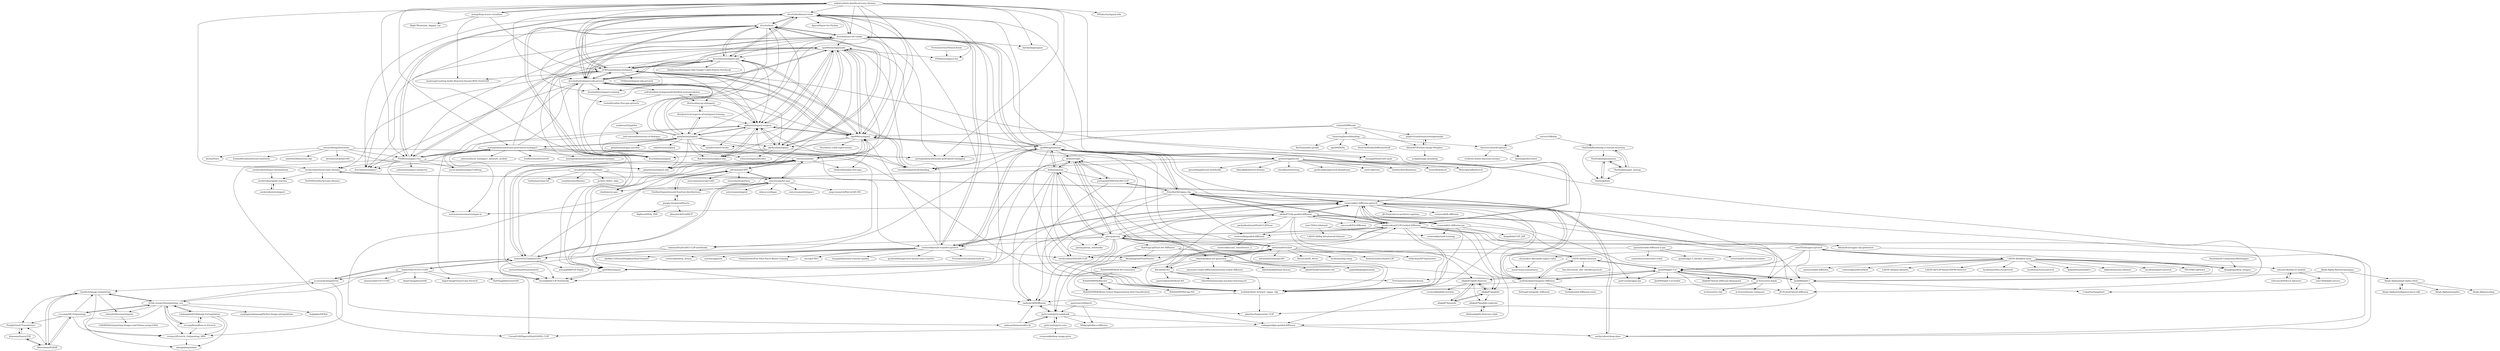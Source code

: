 digraph G {
"dvschultz/dataset-tools" -> "dvschultz/ai"
"dvschultz/dataset-tools" -> "dvschultz/ml-art-colabs"
"dvschultz/dataset-tools" -> "dvschultz/stylegan2-ada"
"dvschultz/dataset-tools" -> "JCBrouwer/maua-stylegan2"
"dvschultz/dataset-tools" -> "dvschultz/stylegan3"
"dvschultz/dataset-tools" -> "dvschultz/stylegan2"
"dvschultz/dataset-tools" -> "terrybroad/network-bending"
"dvschultz/dataset-tools" -> "dvschultz/stylegan2-ada-pytorch"
"dvschultz/dataset-tools" -> "PDillis/stylegan3-fun"
"dvschultz/dataset-tools" -> "skyflynil/stylegan2"
"dvschultz/dataset-tools" -> "eps696/stylegan2"
"dvschultz/dataset-tools" -> "Ajasra/Spout-for-Python" ["e"=1]
"dvschultz/dataset-tools" -> "PDillis/stylegan2-fun"
"dvschultz/dataset-tools" -> "levindabhi/CLIP-Notebooks"
"dvlab-research/outpainting_srn" -> "basilevh/image-outpainting"
"dvlab-research/outpainting_srn" -> "z-x-yang/NS-Outpainting"
"dvlab-research/outpainting_srn" -> "zcemycl/Pytorch_Outpainting_SRN"
"dvlab-research/outpainting_srn" -> "Liuhongzhi2018/Image-Extrapolation"
"dvlab-research/outpainting_srn" -> "recong/Boundless-in-Pytorch"
"dvlab-research/outpainting_srn" -> "nanjingxiaobawang/SieNet-Image-extrapolation"
"dvlab-research/outpainting_srn" -> "zhenglab/spiralnet"
"dvlab-research/outpainting_srn" -> "hughplay/DFNet" ["e"=1]
"dvlab-research/outpainting_srn" -> "owenzlz/DiverseOutpaint"
"dvlab-research/outpainting_srn" -> "yccyenchicheng/InOut"
"Adi-iitd/AI-Art" -> "mfrashad/text2art"
"Adi-iitd/AI-Art" -> "mehdidc/feed_forward_vqgan_clip"
"Adi-iitd/AI-Art" -> "vibertthio/awesome-machine-learning-art" ["e"=1]
"Adi-iitd/AI-Art" -> "ProGamerGov/neural-dream" ["e"=1]
"Adi-iitd/AI-Art" -> "dvschultz/ml-art-colabs"
"Adi-iitd/AI-Art" -> "pearsonkyle/Artificial-Art" ["e"=1]
"texturedesign/texturize" -> "afruehstueck/tileGAN" ["e"=1]
"texturedesign/texturize" -> "kecho/Noice"
"texturedesign/texturize" -> "crowsonkb/style-transfer-pytorch"
"texturedesign/texturize" -> "PDillis/stylegan3-fun"
"texturedesign/texturize" -> "EmbarkStudios/texture-synthesis" ["e"=1]
"texturedesign/texturize" -> "andrewwillmott/sun-sky" ["e"=1]
"texturedesign/texturize" -> "pbaylies/stylegan2-ada"
"hubert0527/COCO-GAN" -> "shaanrockz/COCO-GAN"
"hubert0527/COCO-GAN" -> "AnjieCheng/InstaNAS" ["e"=1]
"hubert0527/COCO-GAN" -> "yccyenchicheng/InOut"
"hubert0527/COCO-GAN" -> "hubert0527/infinityGAN"
"hubert0527/COCO-GAN" -> "AnjieCheng/OctaveConv-Pytorch" ["e"=1]
"hubert0527/COCO-GAN" -> "Ha0Tang/SelectionGAN" ["e"=1]
"hubert0527/COCO-GAN" -> "dvlab-research/outpainting_srn"
"ProGamerGov/Neural-Zoom" -> "PDillis/stylegan2-fun"
"joel-simon/dimensions-of-dialogue" -> "tals/derivative-works"
"greentfrapp/lucent" -> "eps696/aphantasia"
"greentfrapp/lucent" -> "tensorflow/lucid" ["e"=1]
"greentfrapp/lucent" -> "crowsonkb/v-diffusion-pytorch"
"greentfrapp/lucent" -> "MisaOgura/flashtorch" ["e"=1]
"greentfrapp/lucent" -> "greentfrapp/lucent-notebooks"
"greentfrapp/lucent" -> "ProGamerGov/neural-dream" ["e"=1]
"greentfrapp/lucent" -> "Mayukhdeb/torch-dreams" ["e"=1]
"greentfrapp/lucent" -> "crowsonkb/style-transfer-pytorch"
"greentfrapp/lucent" -> "davidbau/rewriting" ["e"=1]
"greentfrapp/lucent" -> "terrybroad/network-bending"
"greentfrapp/lucent" -> "gordicaleksa/pytorch-deepdream" ["e"=1]
"greentfrapp/lucent" -> "serre-lab/Lens" ["e"=1]
"greentfrapp/lucent" -> "dvschultz/dataset-tools"
"greentfrapp/lucent" -> "hendrycks/robustness" ["e"=1]
"assafshocher/ResizeRight" -> "GaParmar/clean-fid" ["e"=1]
"assafshocher/ResizeRight" -> "assafshocher/Resizer" ["e"=1]
"assafshocher/ResizeRight" -> "universome/inr-gan"
"assafshocher/ResizeRight" -> "jychoi118/ilvr_adm" ["e"=1]
"assafshocher/ResizeRight" -> "chail/anyres-gan" ["e"=1]
"assafshocher/ResizeRight" -> "hubert0527/infinityGAN"
"l4rz/practical-aspects-of-stylegan2-training" -> "l4rz/scaling-up-stylegan2"
"l4rz/practical-aspects-of-stylegan2-training" -> "pbaylies/stylegan2"
"l4rz/practical-aspects-of-stylegan2-training" -> "aydao/stylegan2-surgery"
"dvschultz/ml-art-colabs" -> "dvschultz/dataset-tools"
"dvschultz/ml-art-colabs" -> "dvschultz/ai"
"dvschultz/ml-art-colabs" -> "justinpinkney/awesome-pretrained-stylegan2" ["e"=1]
"dvschultz/ml-art-colabs" -> "eps696/aphantasia"
"dvschultz/ml-art-colabs" -> "JCBrouwer/maua-stylegan2"
"dvschultz/ml-art-colabs" -> "dvschultz/stylegan2-ada-pytorch"
"dvschultz/ml-art-colabs" -> "dvschultz/stylegan2-ada"
"dvschultz/ml-art-colabs" -> "pbaylies/stylegan2"
"dvschultz/ml-art-colabs" -> "crowsonkb/v-diffusion-pytorch"
"dvschultz/ml-art-colabs" -> "crowsonkb/style-transfer-pytorch"
"dvschultz/ml-art-colabs" -> "PDillis/stylegan3-fun"
"dvschultz/ml-art-colabs" -> "eps696/stylegan2ada"
"dvschultz/ml-art-colabs" -> "eps696/stylegan2"
"dvschultz/ml-art-colabs" -> "harskish/ganspace" ["e"=1]
"dvschultz/ml-art-colabs" -> "dvschultz/stylegan3"
"eps696/stylegan2" -> "eps696/stylegan2ada"
"eps696/stylegan2" -> "aydao/stylegan2-surgery"
"eps696/stylegan2" -> "JCBrouwer/maua-stylegan2"
"eps696/stylegan2" -> "eps696/stargan2"
"eps696/stylegan2" -> "dvschultz/stylegan2-ada"
"eps696/stylegan2" -> "duskvirkus/alias-free-gan"
"eps696/stylegan2" -> "dvschultz/stylegan2-ada-pytorch"
"eps696/stylegan2" -> "Norod/my-colab-experiments"
"eps696/stylegan2" -> "universome/alis"
"eps696/stylegan2" -> "self-distilled-stylegan/self-distilled-internet-photos"
"eps696/stylegan2" -> "levindabhi/CLIP-Notebooks"
"eps696/stylegan2" -> "tals/derivative-works"
"eps696/stylegan2" -> "eps696/aphantasia"
"msieg/deep-music-visualizer" -> "HighCWu/anime_biggan_toy" ["e"=1]
"msieg/deep-music-visualizer" -> "mikael-alafriz-deel/lucid-sonic-dreams"
"msieg/deep-music-visualizer" -> "hanhung/Creating-Audio-Reactive-Visuals-With-StyleGAN"
"msieg/deep-music-visualizer" -> "JCBrouwer/maua-stylegan2"
"jankovicsandras/autoimagemorph" -> "ddowd97/Python-Image-Morpher"
"JCBrouwer/maua-stylegan2" -> "terrybroad/network-bending"
"JCBrouwer/maua-stylegan2" -> "dvschultz/stylegan2"
"JCBrouwer/maua-stylegan2" -> "maua-maua-maua/maua"
"JCBrouwer/maua-stylegan2" -> "dvschultz/dataset-tools"
"JCBrouwer/maua-stylegan2" -> "dvschultz/stylegan2-ada"
"JCBrouwer/maua-stylegan2" -> "eps696/stylegan2"
"JCBrouwer/maua-stylegan2" -> "hanhung/Creating-Audio-Reactive-Visuals-With-StyleGAN"
"JCBrouwer/maua-stylegan2" -> "aydao/stylegan2-surgery"
"JCBrouwer/maua-stylegan2" -> "dvschultz/stylegan2-ada-pytorch"
"JCBrouwer/maua-stylegan2" -> "eps696/stylegan2ada"
"JCBrouwer/maua-stylegan2" -> "nerdyrodent/lucid-sonic-dreams"
"JCBrouwer/maua-stylegan2" -> "PDillis/stylegan2-ada-pytorch"
"skyflynil/stylegan2" -> "aydao/stylegan2-surgery"
"skyflynil/stylegan2" -> "dvschultz/stylegan2"
"skyflynil/stylegan2" -> "RoyWheels/stylegan2-ada"
"skyflynil/stylegan2" -> "terrybroad/network-bending"
"skyflynil/stylegan2" -> "eps696/stylegan2ada"
"skyflynil/stylegan2" -> "rolux/stylegan2encoder" ["e"=1]
"skyflynil/stylegan2" -> "dvschultz/ai"
"ddowd97/Python-Image-Morpher" -> "jankovicsandras/autoimagemorph"
"ddowd97/Python-Image-Morpher" -> "avojak/image-morphing"
"terrybroad/network-bending" -> "JCBrouwer/maua-stylegan2"
"pbaylies/stylegan2" -> "aydao/stylegan2-surgery"
"pbaylies/stylegan2" -> "pbaylies/stylegan2-ada"
"pbaylies/stylegan2" -> "rolux/stylegan2encoder" ["e"=1]
"pbaylies/stylegan2" -> "skyflynil/stylegan2"
"pbaylies/stylegan2" -> "JCBrouwer/maua-stylegan2"
"pbaylies/stylegan2" -> "dvschultz/ai"
"pbaylies/stylegan2" -> "nikhiltiru/stylegan2" ["e"=1]
"pbaylies/stylegan2" -> "RoyWheels/stylegan2-ada"
"pbaylies/stylegan2" -> "dvschultz/stylegan2"
"pbaylies/stylegan2" -> "eps696/stylegan2ada"
"pbaylies/stylegan2" -> "dvschultz/stylegan2-ada"
"pbaylies/stylegan2" -> "l4rz/practical-aspects-of-stylegan2-training"
"pbaylies/stylegan2" -> "justinpinkney/awesome-pretrained-stylegan3"
"pbaylies/stylegan2" -> "justinpinkney/awesome-pretrained-stylegan2" ["e"=1]
"pbaylies/stylegan2" -> "pbaylies/stylegan-encoder" ["e"=1]
"dvschultz/ai" -> "dvschultz/stylegan2"
"dvschultz/ai" -> "dvschultz/dataset-tools"
"dvschultz/ai" -> "dvschultz/ml-art-colabs"
"dvschultz/ai" -> "skyflynil/stylegan2"
"dvschultz/ai" -> "dvschultz/stylegan2-ada"
"dvschultz/ai" -> "dvschultz/stylegan2-training"
"dvschultz/ai" -> "dvschultz/stylegan2-ada-pytorch"
"dvschultz/ai" -> "aydao/stylegan2-surgery"
"dvschultz/ai" -> "dvschultz/stylegan3"
"dvschultz/ai" -> "pbaylies/stylegan2-ada"
"z-x-yang/NS-Outpainting" -> "dvlab-research/outpainting_srn"
"z-x-yang/NS-Outpainting" -> "zcemycl/Pytorch_Outpainting_SRN"
"z-x-yang/NS-Outpainting" -> "Sherrylone/PQDiff"
"z-x-yang/NS-Outpainting" -> "basilevh/image-outpainting"
"z-x-yang/NS-Outpainting" -> "PengleiGao/UTransformer"
"basilevh/image-outpainting" -> "dvlab-research/outpainting_srn"
"basilevh/image-outpainting" -> "zcemycl/Pytorch_Outpainting_SRN"
"basilevh/image-outpainting" -> "owenzlz/DiverseOutpaint"
"basilevh/image-outpainting" -> "PengleiGao/UTransformer"
"basilevh/image-outpainting" -> "Sherrylone/PQDiff"
"dvschultz/stylegan2" -> "dvschultz/ai"
"recong/Boundless-in-Pytorch" -> "Liuhongzhi2018/Image-Extrapolation"
"recong/Boundless-in-Pytorch" -> "zcemycl/Pytorch_Outpainting_SRN"
"recong/Boundless-in-Pytorch" -> "dvlab-research/outpainting_srn"
"aydao/stylegan2-surgery" -> "RoyWheels/stylegan2-ada"
"aydao/stylegan2-surgery" -> "eps696/stylegan2ada"
"aydao/stylegan2-surgery" -> "levindabhi/CLIP-Notebooks"
"aydao/stylegan2-surgery" -> "skyflynil/stylegan2"
"aydao/stylegan2-surgery" -> "terrybroad/network-bending"
"aydao/stylegan2-surgery" -> "tals/derivative-works"
"aydao/stylegan2-surgery" -> "eps696/stylegan2"
"aydao/stylegan2-surgery" -> "pbaylies/stylegan2"
"aydao/stylegan2-surgery" -> "dvschultz/stylegan2-ada-pytorch"
"owenzlz/DiverseOutpaint" -> "Udit9654/Outpainting-Images-and-Videos-using-GANs"
"noahtren/GlyphNet" -> "joel-simon/dimensions-of-dialogue"
"Liuhongzhi2018/Image-Extrapolation" -> "zhenglab/spiralnet"
"Liuhongzhi2018/Image-Extrapolation" -> "recong/Boundless-in-Pytorch"
"Liuhongzhi2018/Image-Extrapolation" -> "dvlab-research/outpainting_srn"
"Liuhongzhi2018/Image-Extrapolation" -> "zcemycl/Pytorch_Outpainting_SRN"
"TheDenk/augmixations" -> "TheDenk/hwb"
"TheDenk/augmixations" -> "TheDenk/images_mixing"
"afiaka87/clip-guided-diffusion" -> "nerdyrodent/CLIP-Guided-Diffusion"
"afiaka87/clip-guided-diffusion" -> "crowsonkb/v-diffusion-pytorch"
"afiaka87/clip-guided-diffusion" -> "afiaka87/pyglide"
"afiaka87/clip-guided-diffusion" -> "EleutherAI/vqgan-clip"
"afiaka87/clip-guided-diffusion" -> "crowsonkb/guided-diffusion"
"afiaka87/clip-guided-diffusion" -> "Jack000/glid-3-xl"
"afiaka87/clip-guided-diffusion" -> "mehdidc/feed_forward_vqgan_clip"
"afiaka87/clip-guided-diffusion" -> "sadnow/360Diffusion"
"afiaka87/clip-guided-diffusion" -> "nerdyrodent/VQGAN-CLIP" ["e"=1]
"afiaka87/clip-guided-diffusion" -> "microsoft/VQ-Diffusion" ["e"=1]
"afiaka87/clip-guided-diffusion" -> "crowsonkb/v-diffusion-jax"
"afiaka87/clip-guided-diffusion" -> "pschaldenbrand/StyleCLIPDraw" ["e"=1]
"afiaka87/clip-guided-diffusion" -> "Jack000/glid-3"
"afiaka87/clip-guided-diffusion" -> "ai-forever/ru-dolph"
"afiaka87/clip-guided-diffusion" -> "afiaka87/glide-finetune"
"dvschultz/stylegan2-ada" -> "dvschultz/stylegan2-ada-pytorch"
"dvschultz/stylegan2-ada" -> "dvschultz/stylegan2-training"
"dvschultz/stylegan2-ada" -> "dvschultz/dataset-tools"
"dvschultz/stylegan2-ada" -> "dvschultz/stylegan2"
"dvschultz/stylegan2-ada" -> "JCBrouwer/maua-stylegan2"
"dvschultz/stylegan2-ada" -> "Hephyrius/Stylegan2-Ada-Google-Colab-Starter-Notebook"
"dvschultz/stylegan2-ada" -> "aydao/stylegan2-surgery"
"dvschultz/stylegan2-ada" -> "levindabhi/CLIP-Notebooks"
"dvschultz/stylegan2-ada" -> "eps696/stylegan2"
"dvschultz/stylegan2-ada" -> "dvschultz/ai"
"eps696/aphantasia" -> "dvschultz/ml-art-colabs"
"eps696/aphantasia" -> "eps696/stylegan2"
"eps696/aphantasia" -> "greentfrapp/lucent"
"eps696/aphantasia" -> "crowsonkb/style-transfer-pytorch"
"eps696/aphantasia" -> "eps696/stargan2"
"eps696/aphantasia" -> "crowsonkb/v-diffusion-pytorch"
"eps696/aphantasia" -> "eps696/stylegan2ada"
"eps696/aphantasia" -> "nerdyrodent/VQGAN-CLIP" ["e"=1]
"eps696/aphantasia" -> "nerdyrodent/CLIP-Guided-Diffusion"
"eps696/aphantasia" -> "EleutherAI/vqgan-clip"
"eps696/aphantasia" -> "dribnet/pixray"
"eps696/aphantasia" -> "dribnet/clipit"
"eps696/aphantasia" -> "dvschultz/dataset-tools"
"eps696/aphantasia" -> "rinongal/StyleGAN-nada" ["e"=1]
"eps696/aphantasia" -> "justinpinkney/awesome-pretrained-stylegan2" ["e"=1]
"sportsracer48/pytti" -> "pytti-tools/pytti-notebook"
"sportsracer48/pytti" -> "Midgraph/disco-diffusion"
"Rohith04MVK/AI-Art-Generator" -> "Rohith04MVK/Recolor"
"Rohith04MVK/AI-Art-Generator" -> "Rohith04MVK/Brain-Tumor-Segmentation-And-Classification"
"Aleph-Alpha/aleph-alpha-client" -> "Aleph-Alpha/examples"
"Aleph-Alpha/aleph-alpha-client" -> "Aleph-Alpha/scaling"
"Aleph-Alpha/aleph-alpha-client" -> "Aleph-Alpha/intelligence-layer-sdk"
"hubert0527/infinityGAN" -> "yccyenchicheng/InOut"
"hubert0527/infinityGAN" -> "universome/alis"
"hubert0527/infinityGAN" -> "universome/inr-gan"
"hubert0527/infinityGAN" -> "advimman/CIPS"
"hubert0527/infinityGAN" -> "hubert0527/COCO-GAN"
"hubert0527/infinityGAN" -> "zswang666/PnP-Depth" ["e"=1]
"universome/inr-gan" -> "advimman/CIPS"
"universome/inr-gan" -> "sihyun-yu/digan" ["e"=1]
"universome/inr-gan" -> "chail/anyres-gan" ["e"=1]
"universome/inr-gan" -> "universome/stylegan-v" ["e"=1]
"universome/inr-gan" -> "universome/alis"
"universome/inr-gan" -> "snap-research/MoCoGAN-HD" ["e"=1]
"universome/inr-gan" -> "hubert0527/infinityGAN"
"universome/inr-gan" -> "universome/epigraf" ["e"=1]
"universome/inr-gan" -> "EmilienDupont/neural-function-distributions"
"mehdidc/feed_forward_vqgan_clip" -> "sadnow/360Diffusion"
"mehdidc/feed_forward_vqgan_clip" -> "pbaylies/Augmented_CLIP"
"EleutherAI/vqgan-clip" -> "mehdidc/feed_forward_vqgan_clip"
"EleutherAI/vqgan-clip" -> "crowsonkb/v-diffusion-pytorch"
"EleutherAI/vqgan-clip" -> "afiaka87/clip-guided-diffusion"
"EleutherAI/vqgan-clip" -> "crowsonkb/guided-diffusion"
"EleutherAI/vqgan-clip" -> "eps696/aphantasia"
"EleutherAI/vqgan-clip" -> "justinjohn0306/VQGAN-CLIP"
"EleutherAI/vqgan-clip" -> "nerdyrodent/CLIP-Guided-Diffusion"
"EleutherAI/vqgan-clip" -> "JD-P/cloob-latent-diffusion"
"EleutherAI/vqgan-clip" -> "eps696/stargan2"
"EleutherAI/vqgan-clip" -> "eps696/stylegan2"
"dvschultz/stylegan2-ada-pytorch" -> "dvschultz/stylegan2-ada"
"dvschultz/stylegan2-ada-pytorch" -> "aydao/stylegan2-surgery"
"dvschultz/stylegan2-ada-pytorch" -> "eps696/stylegan2ada"
"dvschultz/stylegan2-ada-pytorch" -> "l4rz/scaling-up-stylegan2"
"dvschultz/stylegan2-ada-pytorch" -> "dvschultz/dataset-tools"
"dvschultz/stylegan2-ada-pytorch" -> "JCBrouwer/maua-stylegan2"
"dvschultz/stylegan2-ada-pytorch" -> "eps696/stylegan2"
"dvschultz/stylegan2-ada-pytorch" -> "dvschultz/stylegan2"
"dvschultz/stylegan2-ada-pytorch" -> "dvschultz/stylegan2-training"
"dvschultz/stylegan2-ada-pytorch" -> "rosinality/alias-free-gan-pytorch" ["e"=1]
"dvschultz/stylegan2-ada-pytorch" -> "dvschultz/ai"
"dvschultz/stylegan2-ada-pytorch" -> "self-distilled-stylegan/self-distilled-internet-photos"
"dvschultz/stylegan2-ada-pytorch" -> "skyflynil/stylegan2"
"dvschultz/stylegan2-ada-pytorch" -> "dvschultz/stylegan3"
"dvschultz/stylegan2-ada-pytorch" -> "dvschultz/ml-art-colabs"
"mikael-alafriz-deel/lucid-sonic-dreams" -> "justinpinkney/awesome-pretrained-stylegan2" ["e"=1]
"mikael-alafriz-deel/lucid-sonic-dreams" -> "msieg/deep-music-visualizer"
"mikael-alafriz-deel/lucid-sonic-dreams" -> "JCBrouwer/maua-stylegan2"
"mikael-alafriz-deel/lucid-sonic-dreams" -> "dvschultz/ml-art-colabs"
"mikael-alafriz-deel/lucid-sonic-dreams" -> "justinpinkney/awesome-pretrained-stylegan3"
"mikael-alafriz-deel/lucid-sonic-dreams" -> "dvschultz/dataset-tools"
"mikael-alafriz-deel/lucid-sonic-dreams" -> "PDillis/stylegan3-fun"
"mikael-alafriz-deel/lucid-sonic-dreams" -> "eps696/aphantasia"
"mikael-alafriz-deel/lucid-sonic-dreams" -> "universome/alis"
"mikael-alafriz-deel/lucid-sonic-dreams" -> "dvschultz/stylegan2-ada-pytorch"
"mikael-alafriz-deel/lucid-sonic-dreams" -> "harskish/ganspace" ["e"=1]
"mikael-alafriz-deel/lucid-sonic-dreams" -> "pbaylies/stylegan2"
"mikael-alafriz-deel/lucid-sonic-dreams" -> "nerdyrodent/lucid-sonic-dreams"
"mikael-alafriz-deel/lucid-sonic-dreams" -> "rinongal/StyleGAN-nada" ["e"=1]
"mikael-alafriz-deel/lucid-sonic-dreams" -> "NVlabs/stylegan2-ada" ["e"=1]
"eps696/stylegan2ada" -> "aydao/stylegan2-surgery"
"eps696/stylegan2ada" -> "eps696/stylegan2"
"eps696/stylegan2ada" -> "pbaylies/stylegan2-ada"
"eps696/stylegan2ada" -> "skyflynil/stylegan2"
"eps696/stylegan2ada" -> "levindabhi/CLIP-Notebooks"
"eps696/stylegan2ada" -> "dvschultz/stylegan2-ada-pytorch"
"eps696/stylegan2ada" -> "PDillis/stylegan2-fun"
"eps696/stylegan2ada" -> "PDillis/stylegan3-fun"
"eps696/stylegan2ada" -> "eps696/stargan2"
"eps696/stylegan2ada" -> "RoyWheels/stylegan2-ada"
"eps696/stylegan2ada" -> "JCBrouwer/maua-stylegan2"
"eps696/stylegan2ada" -> "dvschultz/stylegan2-ada"
"robvanvolt/DALLE-datasets" -> "robvanvolt/DALLE-models"
"dribnet/clipit" -> "dribnet/pixray"
"dribnet/clipit" -> "mehdidc/feed_forward_vqgan_clip"
"dribnet/clipit" -> "eps696/stargan2"
"dribnet/clipit" -> "pixray/pixray"
"dribnet/clipit" -> "justinjohn0306/VQGAN-CLIP"
"EmilienDupont/neural-function-distributions" -> "advimman/CIPS"
"EmilienDupont/neural-function-distributions" -> "google-deepmind/functa"
"sadnow/AnimationKit-AI" -> "sadnow/360Diffusion"
"sadnow/AnimationKit-AI" -> "pytti-tools/pytti-notebook"
"volotat/DiffMorph" -> "ddowd97/Python-Image-Morpher"
"volotat/DiffMorph" -> "jankovicsandras/autoimagemorph"
"volotat/DiffMorph" -> "lunarring/latentblending"
"volotat/DiffMorph" -> "eps696/stylegan2"
"volotat/DiffMorph" -> "terrybroad/network-bending"
"universome/alis" -> "universome/inr-gan"
"universome/alis" -> "advimman/CIPS"
"universome/alis" -> "hubert0527/infinityGAN"
"universome/alis" -> "chail/anyres-gan" ["e"=1]
"universome/alis" -> "eps696/stylegan2"
"universome/alis" -> "aydao/stylegan2-surgery"
"universome/alis" -> "pbaylies/stylegan2-ada"
"universome/alis" -> "eps696/stargan2"
"universome/alis" -> "duskvirkus/alias-free-gan"
"justinjohn0306/VQGAN-CLIP" -> "mehdidc/feed_forward_vqgan_clip"
"justinjohn0306/VQGAN-CLIP" -> "dribnet/clipit"
"justinjohn0306/VQGAN-CLIP" -> "EleutherAI/vqgan-clip"
"crowsonkb/style-transfer-pytorch" -> "gordicaleksa/pytorch-neural-style-transfer" ["e"=1]
"crowsonkb/style-transfer-pytorch" -> "ProGamerGov/neural-style-pt" ["e"=1]
"crowsonkb/style-transfer-pytorch" -> "crowsonkb/v-diffusion-pytorch"
"crowsonkb/style-transfer-pytorch" -> "nkolkin13/NeuralNeighborStyleTransfer" ["e"=1]
"crowsonkb/style-transfer-pytorch" -> "eps696/aphantasia"
"crowsonkb/style-transfer-pytorch" -> "eps696/stylegan2"
"crowsonkb/style-transfer-pytorch" -> "crowsonkb/deep_dream" ["e"=1]
"crowsonkb/style-transfer-pytorch" -> "eps696/stylegan2ada"
"crowsonkb/style-transfer-pytorch" -> "dvschultz/ml-art-colabs"
"crowsonkb/style-transfer-pytorch" -> "moritztng/prism" ["e"=1]
"crowsonkb/style-transfer-pytorch" -> "OndrejTexler/Few-Shot-Patch-Based-Training" ["e"=1]
"crowsonkb/style-transfer-pytorch" -> "nerdyrodent/VQGAN-CLIP" ["e"=1]
"crowsonkb/style-transfer-pytorch" -> "czczup/URST" ["e"=1]
"crowsonkb/style-transfer-pytorch" -> "huangeddie/style-transfer-quality"
"crowsonkb/style-transfer-pytorch" -> "hubert0527/infinityGAN"
"crowsonkb/guided-diffusion" -> "crowsonkb/cond_transformer_2"
"RoyWheels/stylegan2-ada" -> "aydao/stylegan2-surgery"
"nerdyrodent/lucid-sonic-dreams" -> "nerdyrodent/deep-daze"
"nerdyrodent/lucid-sonic-dreams" -> "NotNANtoN/lucid-sonic-dreams"
"nerdyrodent/lucid-sonic-dreams" -> "nerdyrodent/glide-text2im"
"advimman/CIPS" -> "universome/inr-gan"
"advimman/CIPS" -> "EmilienDupont/neural-function-distributions"
"advimman/CIPS" -> "entavelis/ScaleParty"
"advimman/CIPS" -> "universome/alis"
"advimman/CIPS" -> "marcoamonteiro/pi-GAN" ["e"=1]
"robvanvolt/DALLE-models" -> "robvanvolt/DALLE-datasets"
"robvanvolt/DALLE-models" -> "rom1504/dalle-service"
"l4rz/scaling-up-stylegan2" -> "l4rz/practical-aspects-of-stylegan2-training"
"l4rz/scaling-up-stylegan2" -> "aydao/stylegan2-surgery"
"yccyenchicheng/InOut" -> "zcemycl/Pytorch_Outpainting_SRN"
"yccyenchicheng/InOut" -> "hubert0527/infinityGAN"
"yccyenchicheng/InOut" -> "basilevh/image-outpainting"
"eps696/stargan2" -> "levindabhi/CLIP-Notebooks"
"nshepperd/jax-guided-diffusion" -> "nerdyrodent/deep-daze"
"nshepperd/jax-guided-diffusion" -> "CasualGANPapers/StyleGANXL-CLIP"
"Rohith04MVK/Brain-Tumor-Segmentation-And-Classification" -> "Rohith04MVK/Recolor"
"aertist/DeepDreamAnimV2" -> "levindabhi/CLIP-Notebooks"
"nerdyrodent/deep-daze" -> "nerdyrodent/lucid-sonic-dreams"
"zcemycl/Pytorch_Outpainting_SRN" -> "zhenglab/spiralnet"
"PDillis/stylegan3-fun" -> "justinpinkney/awesome-pretrained-stylegan3"
"PDillis/stylegan3-fun" -> "nerdyrodent/lucid-sonic-dreams"
"PDillis/stylegan3-fun" -> "eps696/stylegan2ada"
"PDillis/stylegan3-fun" -> "dvschultz/stylegan3"
"PDillis/stylegan3-fun" -> "pbaylies/stylegan2-ada"
"PDillis/stylegan3-fun" -> "ouhenio/stylegan3-projector"
"PDillis/stylegan3-fun" -> "CasualGANPapers/StyleGANXL-CLIP"
"PDillis/stylegan3-fun" -> "dvschultz/dataset-tools"
"PDillis/stylegan3-fun" -> "yuval-alaluf/stylegan3-editing" ["e"=1]
"PDillis/stylegan3-fun" -> "dvschultz/stylegan2-ada-pytorch"
"PDillis/stylegan3-fun" -> "autonomousvision/stylegan-xl" ["e"=1]
"PDillis/stylegan3-fun" -> "aydao/stylegan2-surgery"
"ouhenio/StyleGAN3-CLIP-notebooks" -> "CasualGANPapers/StyleGANXL-CLIP"
"ouhenio/StyleGAN3-CLIP-notebooks" -> "sadnow/360Diffusion"
"crowsonkb/v-diffusion-pytorch" -> "afiaka87/clip-guided-diffusion"
"crowsonkb/v-diffusion-pytorch" -> "crowsonkb/v-diffusion-jax"
"crowsonkb/v-diffusion-pytorch" -> "crowsonkb/style-transfer-pytorch"
"crowsonkb/v-diffusion-pytorch" -> "nerdyrodent/CLIP-Guided-Diffusion"
"crowsonkb/v-diffusion-pytorch" -> "EleutherAI/vqgan-clip"
"crowsonkb/v-diffusion-pytorch" -> "crowsonkb/k-diffusion" ["e"=1]
"crowsonkb/v-diffusion-pytorch" -> "sadnow/360Diffusion"
"crowsonkb/v-diffusion-pytorch" -> "multimodalart/majesty-diffusion"
"crowsonkb/v-diffusion-pytorch" -> "mehdidc/feed_forward_vqgan_clip"
"crowsonkb/v-diffusion-pytorch" -> "JD-P/cloob-latent-diffusion"
"crowsonkb/v-diffusion-pytorch" -> "autonomousvision/stylegan-xl" ["e"=1]
"crowsonkb/v-diffusion-pytorch" -> "microsoft/VQ-Diffusion" ["e"=1]
"crowsonkb/v-diffusion-pytorch" -> "JD-P/simulacra-aesthetic-captions" ["e"=1]
"crowsonkb/v-diffusion-pytorch" -> "ai-forever/ru-dolph"
"crowsonkb/v-diffusion-pytorch" -> "nshepperd/jax-guided-diffusion"
"nerdyrodent/CLIP-Guided-Diffusion" -> "afiaka87/clip-guided-diffusion"
"nerdyrodent/CLIP-Guided-Diffusion" -> "nerdyrodent/VQGAN-CLIP" ["e"=1]
"nerdyrodent/CLIP-Guided-Diffusion" -> "crowsonkb/v-diffusion-pytorch"
"nerdyrodent/CLIP-Guided-Diffusion" -> "mehdidc/feed_forward_vqgan_clip"
"nerdyrodent/CLIP-Guided-Diffusion" -> "crowsonkb/guided-diffusion"
"nerdyrodent/CLIP-Guided-Diffusion" -> "nerdyrodent/deep-daze"
"nerdyrodent/CLIP-Guided-Diffusion" -> "pytti-tools/pytti-notebook"
"nerdyrodent/CLIP-Guided-Diffusion" -> "multimodalart/majesty-diffusion"
"nerdyrodent/CLIP-Guided-Diffusion" -> "eps696/aphantasia"
"nerdyrodent/CLIP-Guided-Diffusion" -> "nshepperd/jax-guided-diffusion"
"nerdyrodent/CLIP-Guided-Diffusion" -> "EleutherAI/vqgan-clip"
"nerdyrodent/CLIP-Guided-Diffusion" -> "afiaka87/pyglide"
"nerdyrodent/CLIP-Guided-Diffusion" -> "rkhamilton/vqgan-clip-generator"
"nerdyrodent/CLIP-Guided-Diffusion" -> "LAION-AI/ldm-finetune"
"nerdyrodent/CLIP-Guided-Diffusion" -> "pixray/pixray"
"rbbrdckybk/ai-art-generator" -> "rbbrdckybk/dream-factory" ["e"=1]
"rbbrdckybk/ai-art-generator" -> "mfrashad/text2art"
"rbbrdckybk/ai-art-generator" -> "Rohith04MVK/AI-Art-Generator"
"rbbrdckybk/ai-art-generator" -> "pixray/pixray"
"rbbrdckybk/ai-art-generator" -> "Adi-iitd/AI-Art"
"rbbrdckybk/ai-art-generator" -> "JakobGlock/Generative-Art" ["e"=1]
"rbbrdckybk/ai-art-generator" -> "sepandhaghighi/samila" ["e"=1]
"rbbrdckybk/ai-art-generator" -> "awesome-stable-diffusion/awesome-stable-diffusion" ["e"=1]
"afiaka87/glide-finetune" -> "afiaka87/laionide"
"afiaka87/glide-finetune" -> "afiaka87/pyglide"
"afiaka87/glide-finetune" -> "afiaka87/pyglide-replicate"
"afiaka87/glide-finetune" -> "crowsonkb/glide-text2im"
"cene555/Imagen-pytorch" -> "deepglugs/deep_imagen"
"cene555/Imagen-pytorch" -> "LAION-AI/dalle2-laion"
"cene555/Imagen-pytorch" -> "shonenkov-AI/rudalle-aspect-ratio"
"cene555/Imagen-pytorch" -> "ai-forever/ru-dolph"
"cene555/Imagen-pytorch" -> "Jack000/glid-3-xl"
"cene555/Imagen-pytorch" -> "Jack000/glid-3"
"mfrashad/text2art" -> "rbbrdckybk/ai-art-generator"
"mfrashad/text2art" -> "dribnet/clipit"
"mfrashad/text2art" -> "Adi-iitd/AI-Art"
"mfrashad/text2art" -> "pixray/pixray"
"mfrashad/text2art" -> "Rohith04MVK/AI-Art-Generator"
"mfrashad/text2art" -> "dribnet/pixray"
"mfrashad/text2art" -> "nerdyrodent/VQGAN-CLIP" ["e"=1]
"mfrashad/text2art" -> "mfrashad/ClothingGAN"
"mfrashad/text2art" -> "eps696/aphantasia"
"mfrashad/text2art" -> "llSourcell/AI_Artist" ["e"=1]
"mfrashad/text2art" -> "lucidrains/big-sleep" ["e"=1]
"mfrashad/text2art" -> "mehdidc/feed_forward_vqgan_clip"
"mfrashad/text2art" -> "nerdyrodent/CLIP-Guided-Diffusion"
"mfrashad/text2art" -> "AndreyGuzhov/AudioCLIP" ["e"=1]
"mfrashad/text2art" -> "ritikrohan/NFTgenerator" ["e"=1]
"crowsonkb/v-diffusion-jax" -> "crowsonkb/v-diffusion-pytorch"
"crowsonkb/v-diffusion-jax" -> "mehdidc/feed_forward_vqgan_clip"
"crowsonkb/v-diffusion-jax" -> "patil-suraj/vqgan-jax"
"crowsonkb/v-diffusion-jax" -> "kingoflolz/CLIP_JAX" ["e"=1]
"crowsonkb/v-diffusion-jax" -> "crowsonkb/cloob-training"
"LAION-AI/ldm-finetune" -> "multimodalart/majesty-diffusion"
"LAION-AI/ldm-finetune" -> "Jack000/glid-3-xl"
"LAION-AI/ldm-finetune" -> "bes-dev/vqvae_dwt_distiller.pytorch"
"pytti-tools/pytti-core" -> "pytti-tools/pytti-notebook"
"pytti-tools/pytti-core" -> "crowsonkb/deep-image-prior"
"Jack000/glid-3-xl" -> "Jack000/glid-3"
"Jack000/glid-3-xl" -> "JD-P/cloob-latent-diffusion"
"Jack000/glid-3-xl" -> "LAION-AI/ldm-finetune"
"Jack000/glid-3-xl" -> "afiaka87/latent-diffusion-deepspeed"
"Jack000/glid-3-xl" -> "multimodalart/majesty-diffusion"
"Jack000/glid-3-xl" -> "Jack000/glid-3-xl-stable" ["e"=1]
"Jack000/glid-3-xl" -> "ai-forever/ru-dolph"
"Jack000/glid-3-xl" -> "patil-suraj/vqgan-jax"
"Jack000/glid-3-xl" -> "afiaka87/glide-finetune"
"justinpinkney/awesome-pretrained-stylegan3" -> "justinpinkney/awesome-pretrained-stylegan2" ["e"=1]
"justinpinkney/awesome-pretrained-stylegan3" -> "PDillis/stylegan3-fun"
"justinpinkney/awesome-pretrained-stylegan3" -> "yuval-alaluf/stylegan3-editing" ["e"=1]
"justinpinkney/awesome-pretrained-stylegan3" -> "justinpinkney/awesome-pretrained-stylegan" ["e"=1]
"justinpinkney/awesome-pretrained-stylegan3" -> "dvschultz/stylegan3"
"justinpinkney/awesome-pretrained-stylegan3" -> "edstoica/lucid_stylegan3_datasets_models"
"justinpinkney/awesome-pretrained-stylegan3" -> "JCBrouwer/maua-stylegan2"
"justinpinkney/awesome-pretrained-stylegan3" -> "eps696/stargan2"
"justinpinkney/awesome-pretrained-stylegan3" -> "mehdidc/feed_forward_vqgan_clip"
"justinpinkney/awesome-pretrained-stylegan3" -> "ouhenio/StyleGAN3-CLIP-notebooks"
"justinpinkney/awesome-pretrained-stylegan3" -> "EndlessSora/DeceiveD" ["e"=1]
"justinpinkney/awesome-pretrained-stylegan3" -> "dvschultz/stylegan2-ada-pytorch"
"justinpinkney/awesome-pretrained-stylegan3" -> "pbaylies/stylegan2"
"justinpinkney/awesome-pretrained-stylegan3" -> "autonomousvision/stylegan-xl" ["e"=1]
"rkhamilton/vqgan-clip-generator" -> "nerdyrodent/deep-daze"
"pixray/pixray" -> "dribnet/pixray"
"pixray/pixray" -> "dribnet/clipit"
"pixray/pixray" -> "nerdyrodent/CLIP-Guided-Diffusion"
"pixray/pixray" -> "crowsonkb/v-diffusion-pytorch"
"pixray/pixray" -> "nerdyrodent/VQGAN-CLIP" ["e"=1]
"pixray/pixray" -> "mfrashad/text2art"
"pixray/pixray" -> "rkhamilton/vqgan-clip-generator"
"pixray/pixray" -> "pixray/pixray_notebooks"
"pixray/pixray" -> "pytti-tools/pytti-notebook"
"pixray/pixray" -> "rbbrdckybk/ai-art-generator"
"pixray/pixray" -> "KaliYuga-ai/Pixel-Art-Diffusion"
"pixray/pixray" -> "crowsonkb/style-transfer-pytorch"
"pixray/pixray" -> "ouhenio/StyleGAN3-CLIP-notebooks"
"pixray/pixray" -> "afiaka87/clip-guided-diffusion"
"pixray/pixray" -> "sadnow/360Diffusion"
"self-distilled-stylegan/self-distilled-internet-photos" -> "rosinality/alias-free-gan-pytorch" ["e"=1]
"self-distilled-stylegan/self-distilled-internet-photos" -> "l4rz/scaling-up-stylegan2"
"Morphogens/ProsePainter" -> "eps696/stargan2"
"Morphogens/ProsePainter" -> "mehdidc/feed_forward_vqgan_clip"
"KaliYuga-ai/Pixel-Art-Diffusion" -> "multimodalart/majesty-diffusion"
"KaliYuga-ai/Pixel-Art-Diffusion" -> "LAION-AI/ldm-finetune"
"KaliYuga-ai/Pixel-Art-Diffusion" -> "Morphogens/ProsePainter"
"KaliYuga-ai/Pixel-Art-Diffusion" -> "nshepperd/jax-guided-diffusion"
"dribnet/pixray" -> "dribnet/clipit"
"dribnet/pixray" -> "pixray/pixray"
"dribnet/pixray" -> "mehdidc/feed_forward_vqgan_clip"
"dribnet/pixray" -> "eps696/aphantasia"
"dribnet/pixray" -> "pixray/pixray_notebooks"
"dribnet/pixray" -> "sadnow/360Diffusion"
"dribnet/pixray" -> "Morphogens/ProsePainter"
"dribnet/pixray" -> "justinjohn0306/VQGAN-CLIP"
"dribnet/pixray" -> "sadnow/AnimationKit-AI"
"pytti-tools/pytti-notebook" -> "pytti-tools/pytti-core"
"pytti-tools/pytti-notebook" -> "sadnow/360Diffusion"
"pytti-tools/pytti-notebook" -> "nshepperd/jax-guided-diffusion"
"pytti-tools/pytti-notebook" -> "Midgraph/disco-diffusion"
"pytti-tools/pytti-notebook" -> "sadnow/AnimationKit-AI"
"Aleph-Alpha-Research/magma" -> "Aleph-Alpha/aleph-alpha-client"
"Aleph-Alpha-Research/magma" -> "Jack000/glid-3"
"Aleph-Alpha-Research/magma" -> "CompVis/imagebart"
"afiaka87/pyglide" -> "afiaka87/laionide"
"afiaka87/pyglide" -> "afiaka87/pyglide-replicate"
"afiaka87/pyglide" -> "afiaka87/glide-finetune"
"nerdyrodent/glide-text2im" -> "nerdyrodent/stylegan3"
"shonenkov-AI/rudalle-aspect-ratio" -> "maua-maua-maua/maua"
"multimodalart/majesty-diffusion" -> "LAION-AI/ldm-finetune"
"multimodalart/majesty-diffusion" -> "Zalring/Centipede_Diffusion" ["e"=1]
"multimodalart/majesty-diffusion" -> "Jack000/glid-3-xl"
"multimodalart/majesty-diffusion" -> "mehdidc/feed_forward_vqgan_clip"
"multimodalart/majesty-diffusion" -> "crowsonkb/v-diffusion-pytorch"
"multimodalart/majesty-diffusion" -> "Sxela/guided-diffusion-sxela"
"ai-forever/ru-dolph" -> "ai-forever/ru-clip" ["e"=1]
"ai-forever/ru-dolph" -> "ai-forever/music-composer"
"ai-forever/ru-dolph" -> "mehdidc/feed_forward_vqgan_clip"
"ai-forever/ru-dolph" -> "Jack000/glid-3-xl"
"nerdyrodent/frame-interpolation" -> "nerdyrodent/glide-text2im"
"sadnow/360Diffusion" -> "pbaylies/Augmented_CLIP"
"sadnow/360Diffusion" -> "pytti-tools/pytti-notebook"
"Jack000/glid-3" -> "Jack000/glid-3-xl"
"Jack000/glid-3" -> "pbaylies/Augmented_CLIP"
"Jack000/glid-3" -> "JD-P/cloob-latent-diffusion"
"Jack000/glid-3" -> "CompVis/imagebart"
"nerdyrodent/stylegan3" -> "nerdyrodent/glide-text2im"
"afiaka87/laionide" -> "afiaka87/pyglide"
"afiaka87/laionide" -> "afiaka87/glide-finetune"
"Rohith04MVK/Recolor" -> "Rohith04MVK/Brain-Tumor-Segmentation-And-Classification"
"Rohith04MVK/Recolor" -> "Rohith04MVK/Cpp-NN"
"PengleiGao/UTransformer" -> "Kaiseem/QueryOTR"
"TheDenk/hwb" -> "TheDenk/augmixations"
"eliohead/glide-finetune-colab" -> "afiaka87/pyglide-replicate"
"afiaka87/pyglide-replicate" -> "eliohead/glide-finetune-colab"
"LAION-AI/dalle2-laion" -> "cene555/Imagen-pytorch"
"LAION-AI/dalle2-laion" -> "deepglugs/deep_imagen"
"LAION-AI/dalle2-laion" -> "lucidrains/parti-pytorch" ["e"=1]
"LAION-AI/dalle2-laion" -> "THUDM/CogView2" ["e"=1]
"LAION-AI/dalle2-laion" -> "Jack000/glid-3-xl"
"LAION-AI/dalle2-laion" -> "pesser/stable-diffusion" ["e"=1]
"LAION-AI/dalle2-laion" -> "centuryglass/IntraPaint"
"LAION-AI/dalle2-laion" -> "LAION-AI/laion-datasets" ["e"=1]
"LAION-AI/dalle2-laion" -> "LAION-AI/CLIP-based-NSFW-Detector" ["e"=1]
"LAION-AI/dalle2-laion" -> "lucidrains/DALLE2-pytorch" ["e"=1]
"LAION-AI/dalle2-laion" -> "lucidrains/nuwa-pytorch" ["e"=1]
"LAION-AI/dalle2-laion" -> "Jack000/glid-3"
"LAION-AI/dalle2-laion" -> "kakaobrain/mindall-e" ["e"=1]
"LAION-AI/dalle2-laion" -> "kakaobrain/coyo-dataset" ["e"=1]
"LAION-AI/dalle2-laion" -> "robvanvolt/DALLE-models"
"qunash/stable-diffusion-2-gui" -> "qunash/gpt-3_chrome_extension"
"qunash/stable-diffusion-2-gui" -> "victorchall/EveryDream-trainer" ["e"=1]
"qunash/stable-diffusion-2-gui" -> "camenduru/controlnet-colab" ["e"=1]
"qunash/stable-diffusion-2-gui" -> "Morphogens/ProsePainter"
"lunarring/latentblending" -> "DiceOwl/StableDiffusionStuff" ["e"=1]
"lunarring/latentblending" -> "theovercomer8/captionr"
"lunarring/latentblending" -> "XmYx/ainodes-pyside"
"lunarring/latentblending" -> "eps696/SDfu"
"AssemblyAI-Community/MinImagen" -> "deepglugs/deep_imagen"
"google-deepmind/functa" -> "jihoontack/GradNCP" ["e"=1]
"google-deepmind/functa" -> "Rajhans0/Poly_INR" ["e"=1]
"google-deepmind/functa" -> "EmilienDupont/neural-function-distributions"
"theovercomer8/captionr" -> "tjennings/described"
"theovercomer8/captionr" -> "s1dlx/sd-webui-bayesian-merger" ["e"=1]
"rom1504/cc2dataset" -> "LAION-AI/Big-Interleaved-Dataset"
"rom1504/cc2dataset" -> "crowsonkb/cloob-training"
"Kaiseem/QueryOTR" -> "PengleiGao/UTransformer"
"Kaiseem/QueryOTR" -> "Sherrylone/PQDiff"
"seruva19/kubin" -> "TheDenk/Kandinsky-2-textual-inversion"
"seruva19/kubin" -> "theovercomer8/captionr"
"TheDenk/Kandinsky-2-textual-inversion" -> "TheDenk/images_mixing"
"TheDenk/Kandinsky-2-textual-inversion" -> "TheDenk/hwb"
"TheDenk/Kandinsky-2-textual-inversion" -> "TheDenk/augmixations"
"Sherrylone/PQDiff" -> "Kaiseem/QueryOTR"
"Sherrylone/PQDiff" -> "PengleiGao/UTransformer"
"Sherrylone/PQDiff" -> "basilevh/image-outpainting"
"Sherrylone/PQDiff" -> "z-x-yang/NS-Outpainting"
"TheDenk/images_mixing" -> "TheDenk/hwb"
"TheDenk/images_mixing" -> "TheDenk/augmixations"
"TheDenk/images_mixing" -> "TheDenk/Kandinsky-2-textual-inversion"
"Aleph-Alpha/intelligence-layer-sdk" -> "Aleph-Alpha/aleph-alpha-client"
"dvschultz/dataset-tools" ["l"="44.81,31.504"]
"dvschultz/ai" ["l"="44.828,31.516"]
"dvschultz/ml-art-colabs" ["l"="44.786,31.493"]
"dvschultz/stylegan2-ada" ["l"="44.846,31.502"]
"JCBrouwer/maua-stylegan2" ["l"="44.834,31.487"]
"dvschultz/stylegan3" ["l"="44.807,31.492"]
"dvschultz/stylegan2" ["l"="44.852,31.515"]
"terrybroad/network-bending" ["l"="44.821,31.543"]
"dvschultz/stylegan2-ada-pytorch" ["l"="44.835,31.507"]
"PDillis/stylegan3-fun" ["l"="44.787,31.518"]
"skyflynil/stylegan2" ["l"="44.837,31.535"]
"eps696/stylegan2" ["l"="44.825,31.497"]
"Ajasra/Spout-for-Python" ["l"="37.162,23.097"]
"PDillis/stylegan2-fun" ["l"="44.8,31.554"]
"levindabhi/CLIP-Notebooks" ["l"="44.822,31.485"]
"dvlab-research/outpainting_srn" ["l"="45.039,31.391"]
"basilevh/image-outpainting" ["l"="45.029,31.371"]
"z-x-yang/NS-Outpainting" ["l"="45.046,31.365"]
"zcemycl/Pytorch_Outpainting_SRN" ["l"="45.031,31.383"]
"Liuhongzhi2018/Image-Extrapolation" ["l"="45.062,31.382"]
"recong/Boundless-in-Pytorch" ["l"="45.059,31.395"]
"nanjingxiaobawang/SieNet-Image-extrapolation" ["l"="45.085,31.391"]
"zhenglab/spiralnet" ["l"="45.048,31.379"]
"hughplay/DFNet" ["l"="44.664,29.282"]
"owenzlz/DiverseOutpaint" ["l"="45.048,31.405"]
"yccyenchicheng/InOut" ["l"="44.992,31.403"]
"Adi-iitd/AI-Art" ["l"="44.651,31.439"]
"mfrashad/text2art" ["l"="44.642,31.461"]
"mehdidc/feed_forward_vqgan_clip" ["l"="44.702,31.423"]
"vibertthio/awesome-machine-learning-art" ["l"="32.996,24.051"]
"ProGamerGov/neural-dream" ["l"="44.822,28.702"]
"pearsonkyle/Artificial-Art" ["l"="32.922,24.05"]
"texturedesign/texturize" ["l"="44.754,31.556"]
"afruehstueck/tileGAN" ["l"="45.391,29.697"]
"kecho/Noice" ["l"="44.734,31.597"]
"crowsonkb/style-transfer-pytorch" ["l"="44.769,31.468"]
"EmbarkStudios/texture-synthesis" ["l"="-9.943,-4.222"]
"andrewwillmott/sun-sky" ["l"="-23.012,-27.805"]
"pbaylies/stylegan2-ada" ["l"="44.803,31.536"]
"hubert0527/COCO-GAN" ["l"="44.981,31.418"]
"shaanrockz/COCO-GAN" ["l"="45.011,31.423"]
"AnjieCheng/InstaNAS" ["l"="64.727,2.371"]
"hubert0527/infinityGAN" ["l"="44.934,31.444"]
"AnjieCheng/OctaveConv-Pytorch" ["l"="64.754,2.383"]
"Ha0Tang/SelectionGAN" ["l"="44.625,30.529"]
"ProGamerGov/Neural-Zoom" ["l"="44.8,31.593"]
"joel-simon/dimensions-of-dialogue" ["l"="44.825,31.614"]
"tals/derivative-works" ["l"="44.831,31.562"]
"greentfrapp/lucent" ["l"="44.751,31.509"]
"eps696/aphantasia" ["l"="44.749,31.474"]
"tensorflow/lucid" ["l"="51.048,29.542"]
"crowsonkb/v-diffusion-pytorch" ["l"="44.723,31.427"]
"MisaOgura/flashtorch" ["l"="53.523,30.992"]
"greentfrapp/lucent-notebooks" ["l"="44.73,31.533"]
"Mayukhdeb/torch-dreams" ["l"="16.701,-9.242"]
"davidbau/rewriting" ["l"="44.905,30.518"]
"gordicaleksa/pytorch-deepdream" ["l"="44.846,28.646"]
"serre-lab/Lens" ["l"="43.916,26.241"]
"hendrycks/robustness" ["l"="38.902,-7.543"]
"assafshocher/ResizeRight" ["l"="44.983,31.455"]
"GaParmar/clean-fid" ["l"="44.942,30.487"]
"assafshocher/Resizer" ["l"="-35.049,21.457"]
"universome/inr-gan" ["l"="44.94,31.468"]
"jychoi118/ilvr_adm" ["l"="45.636,31.515"]
"chail/anyres-gan" ["l"="44.809,30.432"]
"l4rz/practical-aspects-of-stylegan2-training" ["l"="44.856,31.56"]
"l4rz/scaling-up-stylegan2" ["l"="44.876,31.548"]
"pbaylies/stylegan2" ["l"="44.821,31.527"]
"aydao/stylegan2-surgery" ["l"="44.842,31.524"]
"justinpinkney/awesome-pretrained-stylegan2" ["l"="44.939,30.589"]
"eps696/stylegan2ada" ["l"="44.81,31.514"]
"harskish/ganspace" ["l"="44.961,30.592"]
"eps696/stargan2" ["l"="44.791,31.46"]
"duskvirkus/alias-free-gan" ["l"="44.872,31.467"]
"Norod/my-colab-experiments" ["l"="44.886,31.501"]
"universome/alis" ["l"="44.885,31.48"]
"self-distilled-stylegan/self-distilled-internet-photos" ["l"="44.882,31.527"]
"msieg/deep-music-visualizer" ["l"="44.849,31.439"]
"HighCWu/anime_biggan_toy" ["l"="35.58,1.905"]
"mikael-alafriz-deel/lucid-sonic-dreams" ["l"="44.822,31.468"]
"hanhung/Creating-Audio-Reactive-Visuals-With-StyleGAN" ["l"="44.873,31.447"]
"jankovicsandras/autoimagemorph" ["l"="44.893,31.632"]
"ddowd97/Python-Image-Morpher" ["l"="44.916,31.631"]
"maua-maua-maua/maua" ["l"="44.827,31.4"]
"nerdyrodent/lucid-sonic-dreams" ["l"="44.764,31.492"]
"PDillis/stylegan2-ada-pytorch" ["l"="44.862,31.48"]
"RoyWheels/stylegan2-ada" ["l"="44.839,31.548"]
"rolux/stylegan2encoder" ["l"="45.017,30.605"]
"avojak/image-morphing" ["l"="44.937,31.642"]
"nikhiltiru/stylegan2" ["l"="45.071,30.62"]
"justinpinkney/awesome-pretrained-stylegan3" ["l"="44.793,31.478"]
"pbaylies/stylegan-encoder" ["l"="45.013,30.588"]
"dvschultz/stylegan2-training" ["l"="44.866,31.51"]
"Sherrylone/PQDiff" ["l"="45.051,31.349"]
"PengleiGao/UTransformer" ["l"="45.035,31.345"]
"Udit9654/Outpainting-Images-and-Videos-using-GANs" ["l"="45.068,31.418"]
"noahtren/GlyphNet" ["l"="44.82,31.647"]
"TheDenk/augmixations" ["l"="45.012,31.822"]
"TheDenk/hwb" ["l"="44.992,31.825"]
"TheDenk/images_mixing" ["l"="45.002,31.832"]
"afiaka87/clip-guided-diffusion" ["l"="44.689,31.403"]
"nerdyrodent/CLIP-Guided-Diffusion" ["l"="44.7,31.439"]
"afiaka87/pyglide" ["l"="44.642,31.395"]
"EleutherAI/vqgan-clip" ["l"="44.744,31.434"]
"crowsonkb/guided-diffusion" ["l"="44.751,31.409"]
"Jack000/glid-3-xl" ["l"="44.693,31.349"]
"sadnow/360Diffusion" ["l"="44.675,31.446"]
"nerdyrodent/VQGAN-CLIP" ["l"="45.993,31.562"]
"microsoft/VQ-Diffusion" ["l"="45.911,31.562"]
"crowsonkb/v-diffusion-jax" ["l"="44.675,31.38"]
"pschaldenbrand/StyleCLIPDraw" ["l"="-35.31,20.37"]
"Jack000/glid-3" ["l"="44.674,31.337"]
"ai-forever/ru-dolph" ["l"="44.72,31.36"]
"afiaka87/glide-finetune" ["l"="44.641,31.375"]
"Hephyrius/Stylegan2-Ada-Google-Colab-Starter-Notebook" ["l"="44.906,31.516"]
"dribnet/pixray" ["l"="44.696,31.469"]
"dribnet/clipit" ["l"="44.715,31.464"]
"rinongal/StyleGAN-nada" ["l"="44.86,30.579"]
"sportsracer48/pytti" ["l"="44.615,31.526"]
"pytti-tools/pytti-notebook" ["l"="44.647,31.483"]
"Midgraph/disco-diffusion" ["l"="44.628,31.512"]
"Rohith04MVK/AI-Art-Generator" ["l"="44.571,31.454"]
"Rohith04MVK/Recolor" ["l"="44.532,31.45"]
"Rohith04MVK/Brain-Tumor-Segmentation-And-Classification" ["l"="44.543,31.458"]
"Aleph-Alpha/aleph-alpha-client" ["l"="44.53,31.268"]
"Aleph-Alpha/examples" ["l"="44.505,31.255"]
"Aleph-Alpha/scaling" ["l"="44.498,31.273"]
"Aleph-Alpha/intelligence-layer-sdk" ["l"="44.523,31.248"]
"advimman/CIPS" ["l"="44.94,31.486"]
"zswang666/PnP-Depth" ["l"="64.727,2.35"]
"sihyun-yu/digan" ["l"="33.846,31.401"]
"universome/stylegan-v" ["l"="33.773,31.384"]
"snap-research/MoCoGAN-HD" ["l"="33.842,31.424"]
"universome/epigraf" ["l"="31.791,29.64"]
"EmilienDupont/neural-function-distributions" ["l"="44.977,31.492"]
"pbaylies/Augmented_CLIP" ["l"="44.664,31.398"]
"justinjohn0306/VQGAN-CLIP" ["l"="44.727,31.45"]
"JD-P/cloob-latent-diffusion" ["l"="44.726,31.377"]
"rosinality/alias-free-gan-pytorch" ["l"="44.893,30.511"]
"NVlabs/stylegan2-ada" ["l"="44.959,30.627"]
"robvanvolt/DALLE-datasets" ["l"="44.771,31.203"]
"robvanvolt/DALLE-models" ["l"="44.751,31.222"]
"pixray/pixray" ["l"="44.674,31.462"]
"google-deepmind/functa" ["l"="45.008,31.503"]
"sadnow/AnimationKit-AI" ["l"="44.657,31.497"]
"volotat/DiffMorph" ["l"="44.879,31.605"]
"lunarring/latentblending" ["l"="44.924,31.689"]
"gordicaleksa/pytorch-neural-style-transfer" ["l"="44.91,28.652"]
"ProGamerGov/neural-style-pt" ["l"="44.898,28.722"]
"nkolkin13/NeuralNeighborStyleTransfer" ["l"="64.014,1.647"]
"crowsonkb/deep_dream" ["l"="44.793,28.629"]
"moritztng/prism" ["l"="45.115,28.686"]
"OndrejTexler/Few-Shot-Patch-Based-Training" ["l"="44.844,28.712"]
"czczup/URST" ["l"="45.071,28.672"]
"huangeddie/style-transfer-quality" ["l"="44.682,31.428"]
"crowsonkb/cond_transformer_2" ["l"="44.78,31.389"]
"nerdyrodent/deep-daze" ["l"="44.723,31.479"]
"NotNANtoN/lucid-sonic-dreams" ["l"="44.776,31.449"]
"nerdyrodent/glide-text2im" ["l"="44.717,31.541"]
"entavelis/ScaleParty" ["l"="44.963,31.512"]
"marcoamonteiro/pi-GAN" ["l"="31.797,29.624"]
"rom1504/dalle-service" ["l"="44.747,31.192"]
"nshepperd/jax-guided-diffusion" ["l"="44.7,31.455"]
"CasualGANPapers/StyleGANXL-CLIP" ["l"="44.726,31.504"]
"aertist/DeepDreamAnimV2" ["l"="44.851,31.463"]
"ouhenio/stylegan3-projector" ["l"="44.78,31.573"]
"yuval-alaluf/stylegan3-editing" ["l"="44.867,30.542"]
"autonomousvision/stylegan-xl" ["l"="44.895,30.493"]
"ouhenio/StyleGAN3-CLIP-notebooks" ["l"="44.708,31.493"]
"crowsonkb/k-diffusion" ["l"="45.772,31.621"]
"multimodalart/majesty-diffusion" ["l"="44.71,31.386"]
"JD-P/simulacra-aesthetic-captions" ["l"="33.436,31.494"]
"rkhamilton/vqgan-clip-generator" ["l"="44.686,31.487"]
"LAION-AI/ldm-finetune" ["l"="44.696,31.371"]
"rbbrdckybk/ai-art-generator" ["l"="44.61,31.455"]
"rbbrdckybk/dream-factory" ["l"="32.005,31.931"]
"JakobGlock/Generative-Art" ["l"="36.139,23.844"]
"sepandhaghighi/samila" ["l"="36.171,23.696"]
"awesome-stable-diffusion/awesome-stable-diffusion" ["l"="32.036,31.989"]
"afiaka87/laionide" ["l"="44.623,31.386"]
"afiaka87/pyglide-replicate" ["l"="44.611,31.379"]
"crowsonkb/glide-text2im" ["l"="44.613,31.359"]
"cene555/Imagen-pytorch" ["l"="44.727,31.313"]
"deepglugs/deep_imagen" ["l"="44.716,31.26"]
"LAION-AI/dalle2-laion" ["l"="44.725,31.284"]
"shonenkov-AI/rudalle-aspect-ratio" ["l"="44.794,31.343"]
"mfrashad/ClothingGAN" ["l"="44.576,31.484"]
"llSourcell/AI_Artist" ["l"="55.889,28.601"]
"lucidrains/big-sleep" ["l"="46.057,31.547"]
"AndreyGuzhov/AudioCLIP" ["l"="39.6,5.488"]
"ritikrohan/NFTgenerator" ["l"="-21.023,13.942"]
"patil-suraj/vqgan-jax" ["l"="44.655,31.351"]
"kingoflolz/CLIP_JAX" ["l"="22,13.988"]
"crowsonkb/cloob-training" ["l"="44.638,31.31"]
"bes-dev/vqvae_dwt_distiller.pytorch" ["l"="44.71,31.337"]
"pytti-tools/pytti-core" ["l"="44.607,31.502"]
"crowsonkb/deep-image-prior" ["l"="44.574,31.522"]
"afiaka87/latent-diffusion-deepspeed" ["l"="44.668,31.32"]
"Jack000/glid-3-xl-stable" ["l"="31.931,31.973"]
"justinpinkney/awesome-pretrained-stylegan" ["l"="44.945,30.562"]
"edstoica/lucid_stylegan3_datasets_models" ["l"="44.808,31.439"]
"EndlessSora/DeceiveD" ["l"="50.513,2.57"]
"pixray/pixray_notebooks" ["l"="44.668,31.487"]
"KaliYuga-ai/Pixel-Art-Diffusion" ["l"="44.71,31.405"]
"Morphogens/ProsePainter" ["l"="44.737,31.397"]
"Aleph-Alpha-Research/magma" ["l"="44.586,31.299"]
"CompVis/imagebart" ["l"="44.615,31.316"]
"nerdyrodent/stylegan3" ["l"="44.702,31.555"]
"Zalring/Centipede_Diffusion" ["l"="32.073,32.121"]
"Sxela/guided-diffusion-sxela" ["l"="44.749,31.359"]
"ai-forever/ru-clip" ["l"="-34.772,21.564"]
"ai-forever/music-composer" ["l"="44.753,31.333"]
"nerdyrodent/frame-interpolation" ["l"="44.695,31.57"]
"Rohith04MVK/Cpp-NN" ["l"="44.508,31.449"]
"Kaiseem/QueryOTR" ["l"="45.051,31.331"]
"eliohead/glide-finetune-colab" ["l"="44.59,31.375"]
"lucidrains/parti-pytorch" ["l"="46.571,30.514"]
"THUDM/CogView2" ["l"="45.979,31.604"]
"pesser/stable-diffusion" ["l"="32.047,32.026"]
"centuryglass/IntraPaint" ["l"="44.751,31.257"]
"LAION-AI/laion-datasets" ["l"="33.439,31.53"]
"LAION-AI/CLIP-based-NSFW-Detector" ["l"="38.29,-7.084"]
"lucidrains/DALLE2-pytorch" ["l"="45.993,31.488"]
"lucidrains/nuwa-pytorch" ["l"="33.738,31.321"]
"kakaobrain/mindall-e" ["l"="-5.138,-23.218"]
"kakaobrain/coyo-dataset" ["l"="49.003,30.342"]
"qunash/stable-diffusion-2-gui" ["l"="44.691,31.301"]
"qunash/gpt-3_chrome_extension" ["l"="44.671,31.267"]
"victorchall/EveryDream-trainer" ["l"="31.931,31.904"]
"camenduru/controlnet-colab" ["l"="33.395,31.53"]
"DiceOwl/StableDiffusionStuff" ["l"="31.849,31.872"]
"theovercomer8/captionr" ["l"="44.953,31.741"]
"XmYx/ainodes-pyside" ["l"="44.957,31.7"]
"eps696/SDfu" ["l"="44.915,31.718"]
"AssemblyAI-Community/MinImagen" ["l"="44.7,31.216"]
"jihoontack/GradNCP" ["l"="33.965,31.458"]
"Rajhans0/Poly_INR" ["l"="63.382,1.436"]
"tjennings/described" ["l"="44.946,31.761"]
"s1dlx/sd-webui-bayesian-merger" ["l"="31.784,31.717"]
"rom1504/cc2dataset" ["l"="44.608,31.256"]
"LAION-AI/Big-Interleaved-Dataset" ["l"="44.594,31.23"]
"seruva19/kubin" ["l"="44.977,31.779"]
"TheDenk/Kandinsky-2-textual-inversion" ["l"="44.994,31.811"]
}